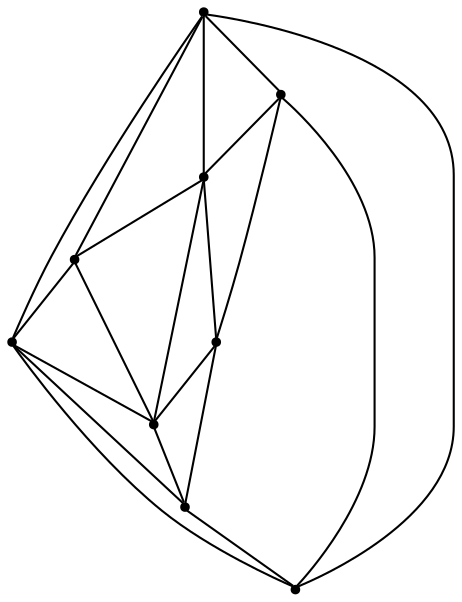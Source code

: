 graph {
  node [shape=point,comment="{\"directed\":false,\"doi\":\"10.1007/978-3-319-73915-1_40\",\"figure\":\"1 (3)\"}"]

  v0 [pos="803.5113217597551,1670.2915411775411"]
  v1 [pos="774.9484219445401,1739.2434327311144"]
  v2 [pos="774.9484219445401,1601.3397767992446"]
  v3 [pos="705.9958125064768,1767.805855313852"]
  v4 [pos="705.9958125064768,1572.7772270412302"]
  v5 [pos="705.9958125064769,1670.291541177541"]
  v6 [pos="637.0431394799961,1739.2434327311144"]
  v7 [pos="637.0431394799961,1601.3397767992446"]
  v8 [pos="608.480239664781,1670.2915411775411"]

  v0 -- v1 [id="-1",pos="803.5113217597551,1670.2915411775411 774.9484219445401,1739.2434327311144 774.9484219445401,1739.2434327311144 774.9484219445401,1739.2434327311144"]
  v8 -- v5 [id="-3",pos="608.480239664781,1670.2915411775411 705.9958125064769,1670.291541177541 705.9958125064769,1670.291541177541 705.9958125064769,1670.291541177541"]
  v8 -- v3 [id="-4",pos="608.480239664781,1670.2915411775411 637.2347949709375,1670.291541177541 637.2347949709375,1670.291541177541 637.2347949709375,1670.291541177541 645.9862145450292,1670.291541177541 653.4874222387624,1670.291541177541 664.7392019851533,1677.7925933513816 675.9909817315443,1685.2937727004987 690.9933971190105,1700.2960042234567 698.4946048127438,1711.5475824842174 705.9957489180592,1722.799287920255 705.9957489180592,1730.3003400940956 705.9957489180592,1739.0516524137606 705.9958125064768,1767.805855313852 705.9958125064768,1767.805855313852 705.9958125064768,1767.805855313852"]
  v6 -- v1 [id="-5",pos="637.0431394799961,1739.2434327311144 774.9484219445401,1739.2434327311144 774.9484219445401,1739.2434327311144 774.9484219445401,1739.2434327311144"]
  v7 -- v4 [id="-9",pos="637.0431394799961,1601.3397767992446 705.9958125064768,1572.7772270412302 705.9958125064768,1572.7772270412302 705.9958125064768,1572.7772270412302"]
  v7 -- v2 [id="-10",pos="637.0431394799961,1601.3397767992446 774.9484219445401,1601.3397767992446 774.9484219445401,1601.3397767992446 774.9484219445401,1601.3397767992446"]
  v6 -- v7 [id="-12",pos="637.0431394799961,1739.2434327311144 637.0431394799961,1601.3397767992446 637.0431394799961,1601.3397767992446 637.0431394799961,1601.3397767992446"]
  v4 -- v8 [id="-13",pos="705.9958125064768,1572.7772270412302 705.9957489180592,1601.5314299413212 705.9957489180592,1601.5314299413212 705.9957489180592,1601.5314299413212 705.9957489180592,1610.2827422609864 705.9957489180592,1617.7837944348269 698.4946048127438,1629.0354998708644 690.9933971190105,1640.2870781316253 675.9909817315443,1655.2893096545831 664.7392019851533,1662.7904890037005 653.4874222387624,1670.291541177541 645.9862145450292,1670.291541177541 637.2347949709375,1670.291541177541 608.480239664781,1670.2915411775411 608.480239664781,1670.2915411775411 608.480239664781,1670.2915411775411"]
  v3 -- v5 [id="-14",pos="705.9958125064768,1767.805855313852 705.9958125064769,1670.291541177541 705.9958125064769,1670.291541177541 705.9958125064769,1670.291541177541"]
  v5 -- v4 [id="-15",pos="705.9958125064769,1670.291541177541 705.9958125064768,1572.7772270412302 705.9958125064768,1572.7772270412302 705.9958125064768,1572.7772270412302"]
  v5 -- v0 [id="-20",pos="705.9958125064769,1670.291541177541 803.5113217597551,1670.2915411775411 803.5113217597551,1670.2915411775411 803.5113217597551,1670.2915411775411"]
  v4 -- v0 [id="-21",pos="705.9958125064768,1572.7772270412302 705.9958125064769,1601.5314299413212 705.9958125064769,1601.5314299413212 705.9958125064769,1601.5314299413212 705.9958125064769,1610.2827422609864 705.9958125064769,1617.7837944348269 713.49702020021,1629.0354998708644 720.9982278939433,1640.287205306902 736.0005796929919,1655.2893096545831 747.2523594393829,1662.7904890037005 758.5042027741914,1670.291541177541 766.0053468795069,1670.291541177541 774.7567664535985,1670.291541177541 803.5113217597551,1670.2915411775411 803.5113217597551,1670.2915411775411 803.5113217597551,1670.2915411775411"]
  v1 -- v3 [id="-22",pos="774.9484219445401,1739.2434327311144 705.9958125064768,1767.805855313852 705.9958125064768,1767.805855313852 705.9958125064768,1767.805855313852"]
  v2 -- v0 [id="-24",pos="774.9484219445401,1601.3397767992446 803.5113217597551,1670.2915411775411 803.5113217597551,1670.2915411775411 803.5113217597551,1670.2915411775411"]
  v0 -- v3 [id="-28",pos="803.5113217597551,1670.2915411775411 774.7567664535985,1670.291541177541 774.7567664535985,1670.291541177541 774.7567664535985,1670.291541177541 766.0053468795069,1670.291541177541 758.5041391857737,1670.291541177541 747.2523594393829,1677.7925933513816 736.0005796929919,1685.2937727004987 720.9981643055255,1700.2960042234567 713.4969566117924,1711.5475824842174 705.9958125064769,1722.799287920255 705.9958125064769,1730.3003400940956 705.9958125064769,1739.0516524137606 705.9958125064768,1767.805855313852 705.9958125064768,1767.805855313852 705.9958125064768,1767.805855313852"]
  v3 -- v6 [id="-29",pos="705.9958125064768,1767.805855313852 637.0431394799961,1739.2434327311144 637.0431394799961,1739.2434327311144 637.0431394799961,1739.2434327311144"]
  v4 -- v2 [id="-31",pos="705.9958125064768,1572.7772270412302 774.9484219445401,1601.3397767992446 774.9484219445401,1601.3397767992446 774.9484219445401,1601.3397767992446"]
  v6 -- v8 [id="-33",pos="637.0431394799961,1739.2434327311144 608.480239664781,1670.2915411775411 608.480239664781,1670.2915411775411 608.480239664781,1670.2915411775411"]
  v1 -- v2 [id="-34",pos="774.9484219445401,1739.2434327311144 774.9484219445401,1601.3397767992446 774.9484219445401,1601.3397767992446 774.9484219445401,1601.3397767992446"]
  v8 -- v7 [id="-35",pos="608.480239664781,1670.2915411775411 637.0431394799961,1601.3397767992446 637.0431394799961,1601.3397767992446 637.0431394799961,1601.3397767992446"]
}